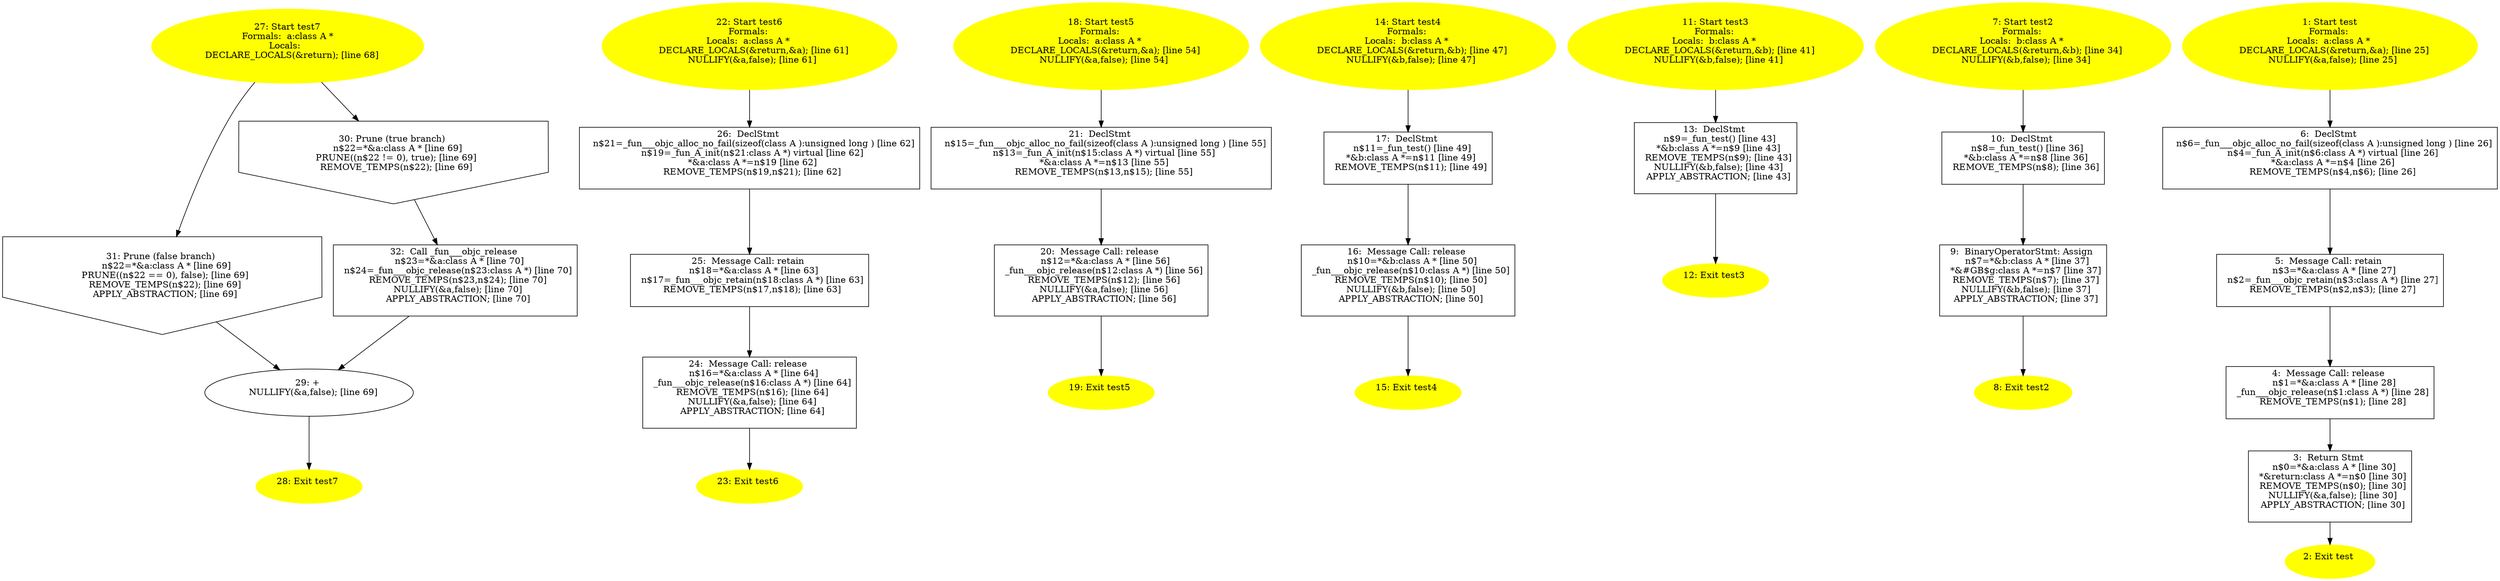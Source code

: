 digraph iCFG {
32 [label="32:  Call _fun___objc_release \n   n$23=*&a:class A * [line 70]\n  n$24=_fun___objc_release(n$23:class A *) [line 70]\n  REMOVE_TEMPS(n$23,n$24); [line 70]\n  NULLIFY(&a,false); [line 70]\n  APPLY_ABSTRACTION; [line 70]\n " shape="box"]
	

	 32 -> 29 ;
31 [label="31: Prune (false branch) \n   n$22=*&a:class A * [line 69]\n  PRUNE((n$22 == 0), false); [line 69]\n  REMOVE_TEMPS(n$22); [line 69]\n  APPLY_ABSTRACTION; [line 69]\n " shape="invhouse"]
	

	 31 -> 29 ;
30 [label="30: Prune (true branch) \n   n$22=*&a:class A * [line 69]\n  PRUNE((n$22 != 0), true); [line 69]\n  REMOVE_TEMPS(n$22); [line 69]\n " shape="invhouse"]
	

	 30 -> 32 ;
29 [label="29: + \n   NULLIFY(&a,false); [line 69]\n " ]
	

	 29 -> 28 ;
28 [label="28: Exit test7 \n  " color=yellow style=filled]
	

27 [label="27: Start test7\nFormals:  a:class A *\nLocals:  \n   DECLARE_LOCALS(&return); [line 68]\n " color=yellow style=filled]
	

	 27 -> 30 ;
	 27 -> 31 ;
26 [label="26:  DeclStmt \n   n$21=_fun___objc_alloc_no_fail(sizeof(class A ):unsigned long ) [line 62]\n  n$19=_fun_A_init(n$21:class A *) virtual [line 62]\n  *&a:class A *=n$19 [line 62]\n  REMOVE_TEMPS(n$19,n$21); [line 62]\n " shape="box"]
	

	 26 -> 25 ;
25 [label="25:  Message Call: retain \n   n$18=*&a:class A * [line 63]\n  n$17=_fun___objc_retain(n$18:class A *) [line 63]\n  REMOVE_TEMPS(n$17,n$18); [line 63]\n " shape="box"]
	

	 25 -> 24 ;
24 [label="24:  Message Call: release \n   n$16=*&a:class A * [line 64]\n  _fun___objc_release(n$16:class A *) [line 64]\n  REMOVE_TEMPS(n$16); [line 64]\n  NULLIFY(&a,false); [line 64]\n  APPLY_ABSTRACTION; [line 64]\n " shape="box"]
	

	 24 -> 23 ;
23 [label="23: Exit test6 \n  " color=yellow style=filled]
	

22 [label="22: Start test6\nFormals: \nLocals:  a:class A * \n   DECLARE_LOCALS(&return,&a); [line 61]\n  NULLIFY(&a,false); [line 61]\n " color=yellow style=filled]
	

	 22 -> 26 ;
21 [label="21:  DeclStmt \n   n$15=_fun___objc_alloc_no_fail(sizeof(class A ):unsigned long ) [line 55]\n  n$13=_fun_A_init(n$15:class A *) virtual [line 55]\n  *&a:class A *=n$13 [line 55]\n  REMOVE_TEMPS(n$13,n$15); [line 55]\n " shape="box"]
	

	 21 -> 20 ;
20 [label="20:  Message Call: release \n   n$12=*&a:class A * [line 56]\n  _fun___objc_release(n$12:class A *) [line 56]\n  REMOVE_TEMPS(n$12); [line 56]\n  NULLIFY(&a,false); [line 56]\n  APPLY_ABSTRACTION; [line 56]\n " shape="box"]
	

	 20 -> 19 ;
19 [label="19: Exit test5 \n  " color=yellow style=filled]
	

18 [label="18: Start test5\nFormals: \nLocals:  a:class A * \n   DECLARE_LOCALS(&return,&a); [line 54]\n  NULLIFY(&a,false); [line 54]\n " color=yellow style=filled]
	

	 18 -> 21 ;
17 [label="17:  DeclStmt \n   n$11=_fun_test() [line 49]\n  *&b:class A *=n$11 [line 49]\n  REMOVE_TEMPS(n$11); [line 49]\n " shape="box"]
	

	 17 -> 16 ;
16 [label="16:  Message Call: release \n   n$10=*&b:class A * [line 50]\n  _fun___objc_release(n$10:class A *) [line 50]\n  REMOVE_TEMPS(n$10); [line 50]\n  NULLIFY(&b,false); [line 50]\n  APPLY_ABSTRACTION; [line 50]\n " shape="box"]
	

	 16 -> 15 ;
15 [label="15: Exit test4 \n  " color=yellow style=filled]
	

14 [label="14: Start test4\nFormals: \nLocals:  b:class A * \n   DECLARE_LOCALS(&return,&b); [line 47]\n  NULLIFY(&b,false); [line 47]\n " color=yellow style=filled]
	

	 14 -> 17 ;
13 [label="13:  DeclStmt \n   n$9=_fun_test() [line 43]\n  *&b:class A *=n$9 [line 43]\n  REMOVE_TEMPS(n$9); [line 43]\n  NULLIFY(&b,false); [line 43]\n  APPLY_ABSTRACTION; [line 43]\n " shape="box"]
	

	 13 -> 12 ;
12 [label="12: Exit test3 \n  " color=yellow style=filled]
	

11 [label="11: Start test3\nFormals: \nLocals:  b:class A * \n   DECLARE_LOCALS(&return,&b); [line 41]\n  NULLIFY(&b,false); [line 41]\n " color=yellow style=filled]
	

	 11 -> 13 ;
10 [label="10:  DeclStmt \n   n$8=_fun_test() [line 36]\n  *&b:class A *=n$8 [line 36]\n  REMOVE_TEMPS(n$8); [line 36]\n " shape="box"]
	

	 10 -> 9 ;
9 [label="9:  BinaryOperatorStmt: Assign \n   n$7=*&b:class A * [line 37]\n  *&#GB$g:class A *=n$7 [line 37]\n  REMOVE_TEMPS(n$7); [line 37]\n  NULLIFY(&b,false); [line 37]\n  APPLY_ABSTRACTION; [line 37]\n " shape="box"]
	

	 9 -> 8 ;
8 [label="8: Exit test2 \n  " color=yellow style=filled]
	

7 [label="7: Start test2\nFormals: \nLocals:  b:class A * \n   DECLARE_LOCALS(&return,&b); [line 34]\n  NULLIFY(&b,false); [line 34]\n " color=yellow style=filled]
	

	 7 -> 10 ;
6 [label="6:  DeclStmt \n   n$6=_fun___objc_alloc_no_fail(sizeof(class A ):unsigned long ) [line 26]\n  n$4=_fun_A_init(n$6:class A *) virtual [line 26]\n  *&a:class A *=n$4 [line 26]\n  REMOVE_TEMPS(n$4,n$6); [line 26]\n " shape="box"]
	

	 6 -> 5 ;
5 [label="5:  Message Call: retain \n   n$3=*&a:class A * [line 27]\n  n$2=_fun___objc_retain(n$3:class A *) [line 27]\n  REMOVE_TEMPS(n$2,n$3); [line 27]\n " shape="box"]
	

	 5 -> 4 ;
4 [label="4:  Message Call: release \n   n$1=*&a:class A * [line 28]\n  _fun___objc_release(n$1:class A *) [line 28]\n  REMOVE_TEMPS(n$1); [line 28]\n " shape="box"]
	

	 4 -> 3 ;
3 [label="3:  Return Stmt \n   n$0=*&a:class A * [line 30]\n  *&return:class A *=n$0 [line 30]\n  REMOVE_TEMPS(n$0); [line 30]\n  NULLIFY(&a,false); [line 30]\n  APPLY_ABSTRACTION; [line 30]\n " shape="box"]
	

	 3 -> 2 ;
2 [label="2: Exit test \n  " color=yellow style=filled]
	

1 [label="1: Start test\nFormals: \nLocals:  a:class A * \n   DECLARE_LOCALS(&return,&a); [line 25]\n  NULLIFY(&a,false); [line 25]\n " color=yellow style=filled]
	

	 1 -> 6 ;
}
